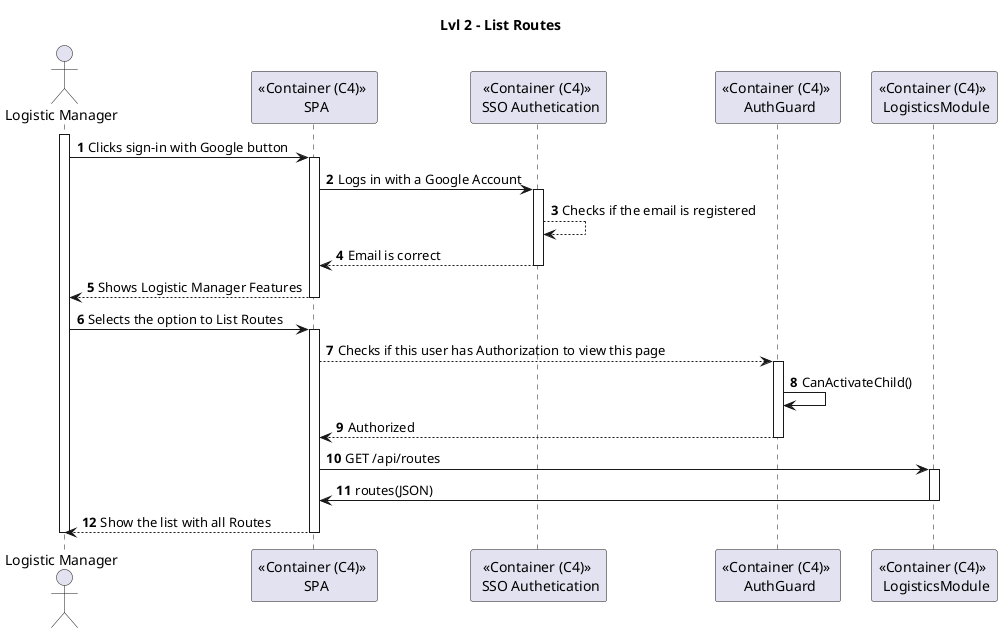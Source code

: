 @startuml US

title Lvl 2 - List Routes

autonumber

actor "Logistic Manager" as LM
participant "<< Container (C4) >> \n SPA" as S
participant "<< Container (C4) >> \n SSO Authetication" as SSO
participant "<< Container (C4) >> \n AuthGuard" as AG
participant "<< Container (C4) >> \n LogisticsModule" as LG


activate LM
LM -> S : Clicks sign-in with Google button
activate S
S -> SSO : Logs in with a Google Account
activate SSO
SSO --> SSO : Checks if the email is registered
SSO --> S : Email is correct
deactivate SSO
S --> LM : Shows Logistic Manager Features
deactivate S
LM -> S : Selects the option to List Routes
activate S
S --> AG : Checks if this user has Authorization to view this page
activate AG
AG -> AG : CanActivateChild()
AG --> S : Authorized
deactivate AG

S -> LG : GET /api/routes
activate LG

LG -> S : routes(JSON)
deactivate LG

S --> LM : Show the list with all Routes
deactivate S
deactivate LM

@enduml